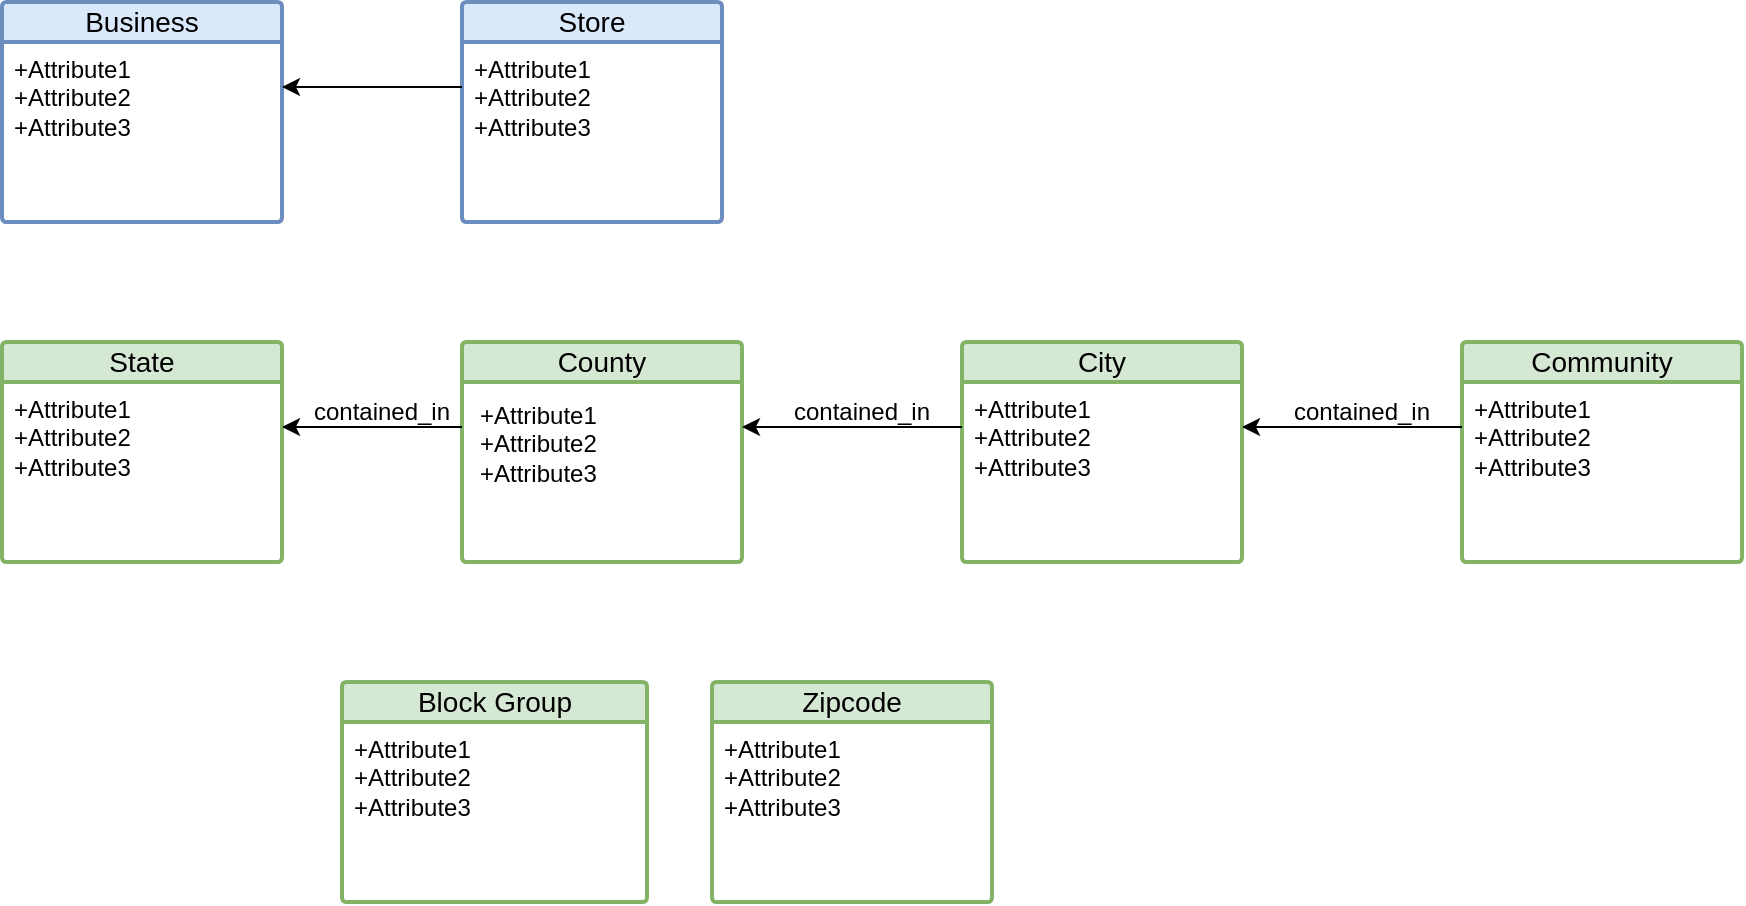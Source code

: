 <mxfile version="28.2.7">
  <diagram name="Page-1" id="0uYfxuU2VXsjchKUQEnz">
    <mxGraphModel dx="555" dy="668" grid="1" gridSize="10" guides="1" tooltips="1" connect="1" arrows="1" fold="1" page="1" pageScale="1" pageWidth="850" pageHeight="1100" math="0" shadow="0">
      <root>
        <mxCell id="0" />
        <mxCell id="1" parent="0" />
        <mxCell id="5bau3K2kAVYW9KvDwNTE-1" value="Business" style="swimlane;childLayout=stackLayout;horizontal=1;startSize=20;horizontalStack=0;rounded=1;fontSize=14;fontStyle=0;strokeWidth=2;resizeParent=0;resizeLast=1;shadow=0;dashed=0;align=center;arcSize=4;whiteSpace=wrap;html=1;fillColor=#dae8fc;strokeColor=#6c8ebf;" vertex="1" parent="1">
          <mxGeometry x="70" y="130" width="140" height="110" as="geometry" />
        </mxCell>
        <mxCell id="5bau3K2kAVYW9KvDwNTE-2" value="&lt;div&gt;&lt;span style=&quot;background-color: transparent; color: light-dark(rgb(0, 0, 0), rgb(255, 255, 255));&quot;&gt;+Attribute1&lt;/span&gt;&lt;/div&gt;+Attribute2&lt;br&gt;+Attribute3" style="align=left;strokeColor=none;fillColor=none;spacingLeft=4;spacingRight=4;fontSize=12;verticalAlign=top;resizable=0;rotatable=0;part=1;html=1;whiteSpace=wrap;" vertex="1" parent="5bau3K2kAVYW9KvDwNTE-1">
          <mxGeometry y="20" width="140" height="90" as="geometry" />
        </mxCell>
        <mxCell id="5bau3K2kAVYW9KvDwNTE-7" value="Store" style="swimlane;childLayout=stackLayout;horizontal=1;startSize=20;horizontalStack=0;rounded=1;fontSize=14;fontStyle=0;strokeWidth=2;resizeParent=0;resizeLast=1;shadow=0;dashed=0;align=center;arcSize=4;whiteSpace=wrap;html=1;fillColor=#dae8fc;strokeColor=#6c8ebf;" vertex="1" parent="1">
          <mxGeometry x="300" y="130" width="130" height="110" as="geometry" />
        </mxCell>
        <mxCell id="5bau3K2kAVYW9KvDwNTE-8" value="&lt;div&gt;&lt;span style=&quot;background-color: transparent; color: light-dark(rgb(0, 0, 0), rgb(255, 255, 255));&quot;&gt;+Attribute1&lt;/span&gt;&lt;/div&gt;+Attribute2&lt;br&gt;+Attribute3" style="align=left;strokeColor=none;fillColor=none;spacingLeft=4;spacingRight=4;fontSize=12;verticalAlign=top;resizable=0;rotatable=0;part=1;html=1;whiteSpace=wrap;" vertex="1" parent="5bau3K2kAVYW9KvDwNTE-7">
          <mxGeometry y="20" width="130" height="90" as="geometry" />
        </mxCell>
        <mxCell id="5bau3K2kAVYW9KvDwNTE-10" style="edgeStyle=orthogonalEdgeStyle;rounded=0;orthogonalLoop=1;jettySize=auto;html=1;exitX=0;exitY=0.25;exitDx=0;exitDy=0;entryX=1;entryY=0.25;entryDx=0;entryDy=0;" edge="1" parent="1" source="5bau3K2kAVYW9KvDwNTE-8" target="5bau3K2kAVYW9KvDwNTE-2">
          <mxGeometry relative="1" as="geometry" />
        </mxCell>
        <mxCell id="5bau3K2kAVYW9KvDwNTE-12" value="Block Group" style="swimlane;childLayout=stackLayout;horizontal=1;startSize=20;horizontalStack=0;rounded=1;fontSize=14;fontStyle=0;strokeWidth=2;resizeParent=0;resizeLast=1;shadow=0;dashed=0;align=center;arcSize=4;whiteSpace=wrap;html=1;fillColor=#d5e8d4;strokeColor=#82b366;" vertex="1" parent="1">
          <mxGeometry x="240" y="470" width="152.5" height="110" as="geometry">
            <mxRectangle x="470" y="270" width="120" height="30" as="alternateBounds" />
          </mxGeometry>
        </mxCell>
        <mxCell id="5bau3K2kAVYW9KvDwNTE-13" value="&lt;div&gt;&lt;span style=&quot;background-color: transparent; color: light-dark(rgb(0, 0, 0), rgb(255, 255, 255));&quot;&gt;+Attribute1&lt;/span&gt;&lt;/div&gt;+Attribute2&lt;br&gt;+Attribute3" style="align=left;strokeColor=none;fillColor=none;spacingLeft=4;spacingRight=4;fontSize=12;verticalAlign=top;resizable=0;rotatable=0;part=1;html=1;whiteSpace=wrap;" vertex="1" parent="5bau3K2kAVYW9KvDwNTE-12">
          <mxGeometry y="20" width="152.5" height="90" as="geometry" />
        </mxCell>
        <mxCell id="5bau3K2kAVYW9KvDwNTE-14" value="Zipcode" style="swimlane;childLayout=stackLayout;horizontal=1;startSize=20;horizontalStack=0;rounded=1;fontSize=14;fontStyle=0;strokeWidth=2;resizeParent=0;resizeLast=1;shadow=0;dashed=0;align=center;arcSize=4;whiteSpace=wrap;html=1;fillColor=#d5e8d4;strokeColor=#82b366;" vertex="1" parent="1">
          <mxGeometry x="425" y="470" width="140" height="110" as="geometry" />
        </mxCell>
        <mxCell id="5bau3K2kAVYW9KvDwNTE-15" value="&lt;div&gt;&lt;span style=&quot;background-color: transparent; color: light-dark(rgb(0, 0, 0), rgb(255, 255, 255));&quot;&gt;+Attribute1&lt;/span&gt;&lt;/div&gt;&lt;div&gt;&lt;span style=&quot;background-color: transparent; color: light-dark(rgb(0, 0, 0), rgb(255, 255, 255));&quot;&gt;+Attribute2&lt;/span&gt;&lt;/div&gt;&lt;div&gt;&lt;span style=&quot;background-color: transparent; color: light-dark(rgb(0, 0, 0), rgb(255, 255, 255));&quot;&gt;+Attribute3&lt;/span&gt;&lt;/div&gt;" style="align=left;strokeColor=none;fillColor=none;spacingLeft=4;spacingRight=4;fontSize=12;verticalAlign=top;resizable=0;rotatable=0;part=1;html=1;whiteSpace=wrap;" vertex="1" parent="5bau3K2kAVYW9KvDwNTE-14">
          <mxGeometry y="20" width="140" height="90" as="geometry" />
        </mxCell>
        <mxCell id="5bau3K2kAVYW9KvDwNTE-16" value="County" style="swimlane;childLayout=stackLayout;horizontal=1;startSize=20;horizontalStack=0;rounded=1;fontSize=14;fontStyle=0;strokeWidth=2;resizeParent=0;resizeLast=1;shadow=0;dashed=0;align=center;arcSize=4;whiteSpace=wrap;html=1;fillColor=#d5e8d4;strokeColor=#82b366;" vertex="1" parent="1">
          <mxGeometry x="300" y="300" width="140" height="110" as="geometry" />
        </mxCell>
        <mxCell id="5bau3K2kAVYW9KvDwNTE-17" value="&lt;div&gt;&lt;table&gt;&lt;tbody&gt;&lt;tr&gt;&lt;td data-col-size=&quot;sm&quot; data-end=&quot;429&quot; data-start=&quot;412&quot;&gt;+Attribute1&lt;b&gt;&lt;br&gt;&lt;/b&gt;+Attribute2&lt;br&gt;+Attribute3&lt;/td&gt;&lt;/tr&gt;&lt;/tbody&gt;&lt;/table&gt;&lt;/div&gt;" style="align=left;strokeColor=none;fillColor=none;spacingLeft=4;spacingRight=4;fontSize=12;verticalAlign=top;resizable=0;rotatable=0;part=1;html=1;whiteSpace=wrap;" vertex="1" parent="5bau3K2kAVYW9KvDwNTE-16">
          <mxGeometry y="20" width="140" height="90" as="geometry" />
        </mxCell>
        <mxCell id="5bau3K2kAVYW9KvDwNTE-18" value="Community" style="swimlane;childLayout=stackLayout;horizontal=1;startSize=20;horizontalStack=0;rounded=1;fontSize=14;fontStyle=0;strokeWidth=2;resizeParent=0;resizeLast=1;shadow=0;dashed=0;align=center;arcSize=4;whiteSpace=wrap;html=1;fillColor=#d5e8d4;strokeColor=#82b366;" vertex="1" parent="1">
          <mxGeometry x="800" y="300" width="140" height="110" as="geometry" />
        </mxCell>
        <mxCell id="5bau3K2kAVYW9KvDwNTE-19" value="&lt;div&gt;&lt;span style=&quot;background-color: transparent; color: light-dark(rgb(0, 0, 0), rgb(255, 255, 255));&quot;&gt;+Attribute1&lt;/span&gt;&lt;/div&gt;+Attribute2&lt;br&gt;+Attribute3" style="align=left;strokeColor=none;fillColor=none;spacingLeft=4;spacingRight=4;fontSize=12;verticalAlign=top;resizable=0;rotatable=0;part=1;html=1;whiteSpace=wrap;" vertex="1" parent="5bau3K2kAVYW9KvDwNTE-18">
          <mxGeometry y="20" width="140" height="90" as="geometry" />
        </mxCell>
        <mxCell id="5bau3K2kAVYW9KvDwNTE-20" value="State" style="swimlane;childLayout=stackLayout;horizontal=1;startSize=20;horizontalStack=0;rounded=1;fontSize=14;fontStyle=0;strokeWidth=2;resizeParent=0;resizeLast=1;shadow=0;dashed=0;align=center;arcSize=4;whiteSpace=wrap;html=1;fillColor=#d5e8d4;strokeColor=#82b366;" vertex="1" parent="1">
          <mxGeometry x="70" y="300" width="140" height="110" as="geometry" />
        </mxCell>
        <mxCell id="5bau3K2kAVYW9KvDwNTE-21" value="&lt;div&gt;&lt;span style=&quot;background-color: transparent; color: light-dark(rgb(0, 0, 0), rgb(255, 255, 255));&quot;&gt;+Attribute1&lt;/span&gt;&lt;/div&gt;+Attribute2&lt;br&gt;+Attribute3" style="align=left;strokeColor=none;fillColor=none;spacingLeft=4;spacingRight=4;fontSize=12;verticalAlign=top;resizable=0;rotatable=0;part=1;html=1;whiteSpace=wrap;" vertex="1" parent="5bau3K2kAVYW9KvDwNTE-20">
          <mxGeometry y="20" width="140" height="90" as="geometry" />
        </mxCell>
        <mxCell id="5bau3K2kAVYW9KvDwNTE-29" value="City" style="swimlane;childLayout=stackLayout;horizontal=1;startSize=20;horizontalStack=0;rounded=1;fontSize=14;fontStyle=0;strokeWidth=2;resizeParent=0;resizeLast=1;shadow=0;dashed=0;align=center;arcSize=4;whiteSpace=wrap;html=1;fillColor=#d5e8d4;strokeColor=#82b366;" vertex="1" parent="1">
          <mxGeometry x="550" y="300" width="140" height="110" as="geometry" />
        </mxCell>
        <mxCell id="5bau3K2kAVYW9KvDwNTE-30" value="&lt;div&gt;&lt;span style=&quot;background-color: transparent; color: light-dark(rgb(0, 0, 0), rgb(255, 255, 255));&quot;&gt;+Attribute1&lt;/span&gt;&lt;/div&gt;&lt;div&gt;&lt;span style=&quot;background-color: transparent; color: light-dark(rgb(0, 0, 0), rgb(255, 255, 255));&quot;&gt;+Attribute2&lt;/span&gt;&lt;/div&gt;&lt;div&gt;&lt;span style=&quot;background-color: transparent; color: light-dark(rgb(0, 0, 0), rgb(255, 255, 255));&quot;&gt;+Attribute3&lt;/span&gt;&lt;/div&gt;" style="align=left;strokeColor=none;fillColor=none;spacingLeft=4;spacingRight=4;fontSize=12;verticalAlign=top;resizable=0;rotatable=0;part=1;html=1;whiteSpace=wrap;" vertex="1" parent="5bau3K2kAVYW9KvDwNTE-29">
          <mxGeometry y="20" width="140" height="90" as="geometry" />
        </mxCell>
        <mxCell id="5bau3K2kAVYW9KvDwNTE-34" style="edgeStyle=orthogonalEdgeStyle;rounded=0;orthogonalLoop=1;jettySize=auto;html=1;exitX=0;exitY=0.25;exitDx=0;exitDy=0;entryX=1;entryY=0.25;entryDx=0;entryDy=0;" edge="1" parent="1" source="5bau3K2kAVYW9KvDwNTE-17" target="5bau3K2kAVYW9KvDwNTE-21">
          <mxGeometry relative="1" as="geometry" />
        </mxCell>
        <mxCell id="5bau3K2kAVYW9KvDwNTE-36" value="contained_in" style="text;html=1;whiteSpace=wrap;strokeColor=none;fillColor=none;align=center;verticalAlign=middle;rounded=0;" vertex="1" parent="1">
          <mxGeometry x="230" y="320" width="60" height="30" as="geometry" />
        </mxCell>
        <mxCell id="5bau3K2kAVYW9KvDwNTE-37" style="edgeStyle=orthogonalEdgeStyle;rounded=0;orthogonalLoop=1;jettySize=auto;html=1;exitX=0;exitY=0.25;exitDx=0;exitDy=0;entryX=1;entryY=0.25;entryDx=0;entryDy=0;" edge="1" parent="1" source="5bau3K2kAVYW9KvDwNTE-30" target="5bau3K2kAVYW9KvDwNTE-17">
          <mxGeometry relative="1" as="geometry" />
        </mxCell>
        <mxCell id="5bau3K2kAVYW9KvDwNTE-38" value="contained_in" style="text;html=1;whiteSpace=wrap;strokeColor=none;fillColor=none;align=center;verticalAlign=middle;rounded=0;" vertex="1" parent="1">
          <mxGeometry x="470" y="320" width="60" height="30" as="geometry" />
        </mxCell>
        <mxCell id="5bau3K2kAVYW9KvDwNTE-39" style="edgeStyle=orthogonalEdgeStyle;rounded=0;orthogonalLoop=1;jettySize=auto;html=1;exitX=0;exitY=0.25;exitDx=0;exitDy=0;entryX=1;entryY=0.25;entryDx=0;entryDy=0;" edge="1" parent="1" source="5bau3K2kAVYW9KvDwNTE-19" target="5bau3K2kAVYW9KvDwNTE-30">
          <mxGeometry relative="1" as="geometry" />
        </mxCell>
        <mxCell id="5bau3K2kAVYW9KvDwNTE-40" value="contained_in" style="text;html=1;whiteSpace=wrap;strokeColor=none;fillColor=none;align=center;verticalAlign=middle;rounded=0;" vertex="1" parent="1">
          <mxGeometry x="720" y="320" width="60" height="30" as="geometry" />
        </mxCell>
      </root>
    </mxGraphModel>
  </diagram>
</mxfile>
